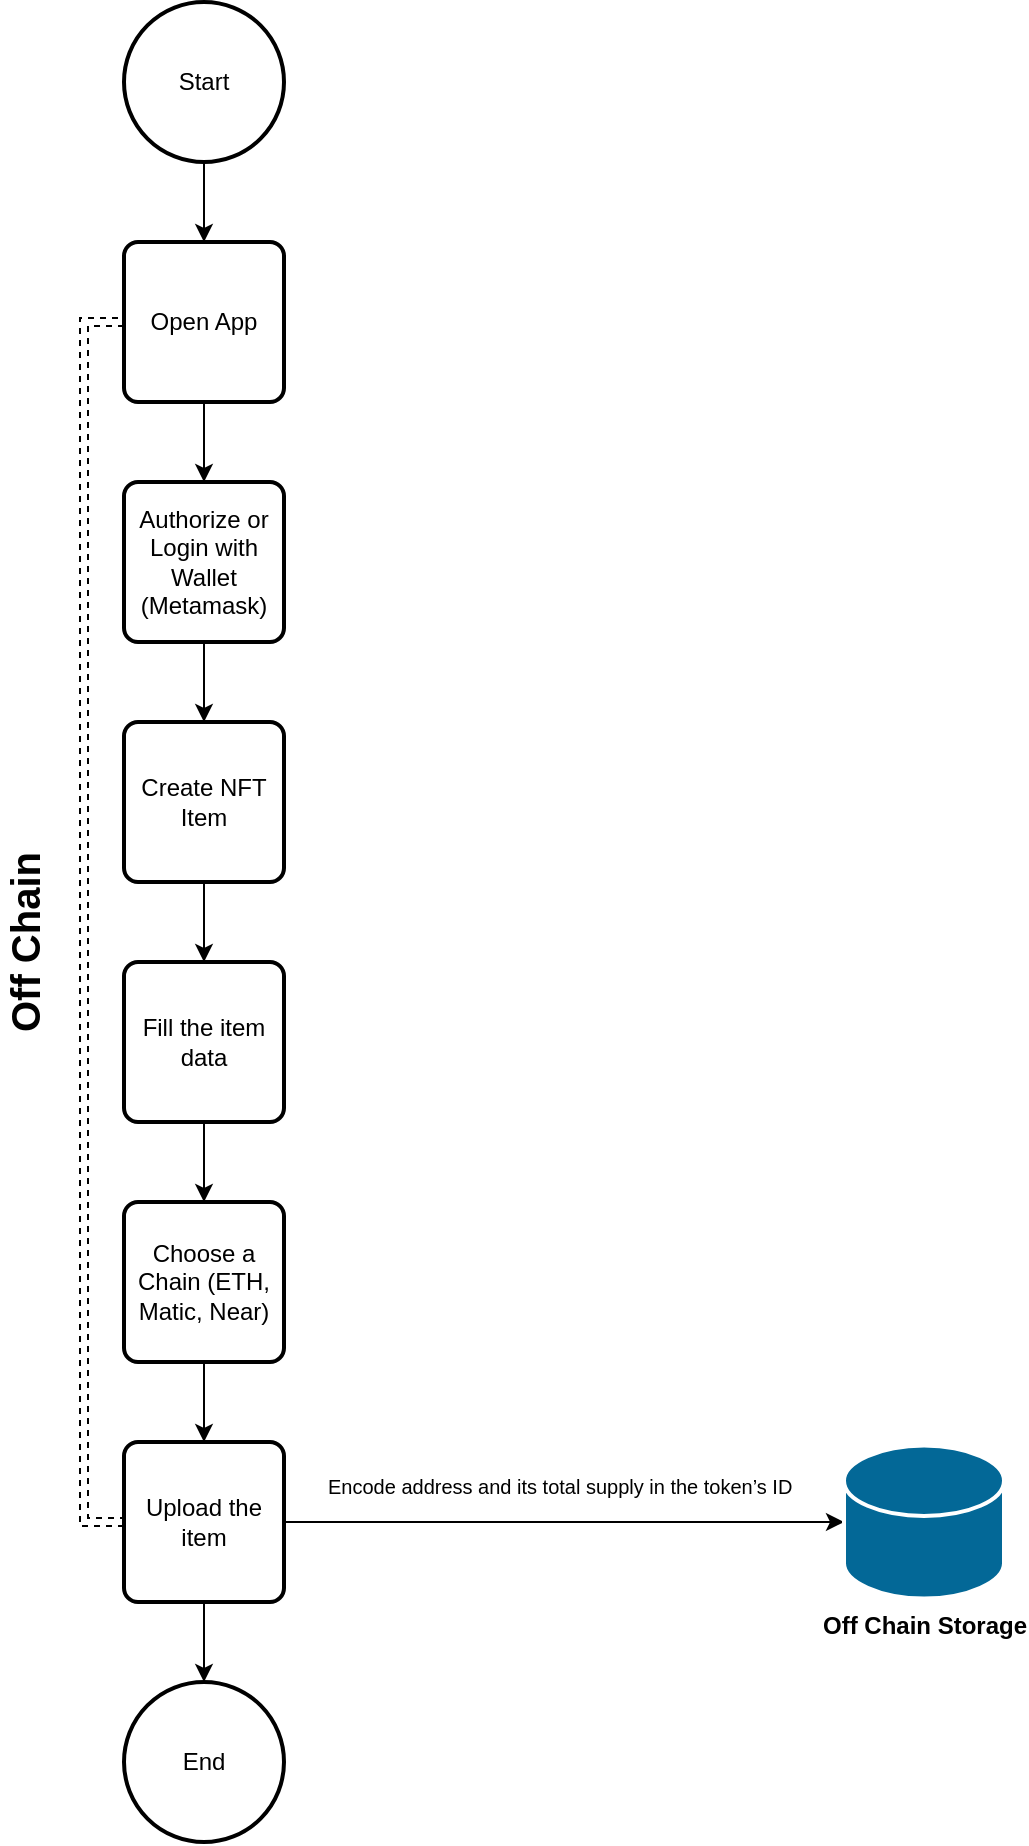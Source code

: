 <mxfile version="20.7.2" type="github">
  <diagram id="_smdcac9_WbYGItgKm7C" name="Page-1">
    <mxGraphModel dx="1035" dy="522" grid="1" gridSize="10" guides="1" tooltips="1" connect="1" arrows="1" fold="1" page="1" pageScale="1" pageWidth="850" pageHeight="1100" math="0" shadow="0">
      <root>
        <mxCell id="0" />
        <mxCell id="1" parent="0" />
        <mxCell id="57TVYrg5U72w9WgtRQjX-16" style="edgeStyle=orthogonalEdgeStyle;rounded=0;orthogonalLoop=1;jettySize=auto;html=1;exitX=0.5;exitY=1;exitDx=0;exitDy=0;exitPerimeter=0;entryX=0.5;entryY=0;entryDx=0;entryDy=0;" edge="1" parent="1" source="57TVYrg5U72w9WgtRQjX-2" target="57TVYrg5U72w9WgtRQjX-6">
          <mxGeometry relative="1" as="geometry" />
        </mxCell>
        <mxCell id="57TVYrg5U72w9WgtRQjX-2" value="Start" style="strokeWidth=2;html=1;shape=mxgraph.flowchart.start_2;whiteSpace=wrap;" vertex="1" parent="1">
          <mxGeometry x="320" y="80" width="80" height="80" as="geometry" />
        </mxCell>
        <mxCell id="57TVYrg5U72w9WgtRQjX-17" style="edgeStyle=orthogonalEdgeStyle;rounded=0;orthogonalLoop=1;jettySize=auto;html=1;exitX=0.5;exitY=1;exitDx=0;exitDy=0;entryX=0.5;entryY=0;entryDx=0;entryDy=0;" edge="1" parent="1" source="57TVYrg5U72w9WgtRQjX-6" target="57TVYrg5U72w9WgtRQjX-8">
          <mxGeometry relative="1" as="geometry" />
        </mxCell>
        <mxCell id="57TVYrg5U72w9WgtRQjX-27" style="edgeStyle=orthogonalEdgeStyle;rounded=0;orthogonalLoop=1;jettySize=auto;html=1;exitX=0;exitY=0.5;exitDx=0;exitDy=0;entryX=0;entryY=0.5;entryDx=0;entryDy=0;shape=link;dashed=1;" edge="1" parent="1" source="57TVYrg5U72w9WgtRQjX-6" target="57TVYrg5U72w9WgtRQjX-14">
          <mxGeometry relative="1" as="geometry" />
        </mxCell>
        <mxCell id="57TVYrg5U72w9WgtRQjX-28" value="Off Chain" style="edgeLabel;html=1;align=center;verticalAlign=middle;resizable=0;points=[];fontStyle=1;fontSize=20;rotation=-90;" vertex="1" connectable="0" parent="57TVYrg5U72w9WgtRQjX-27">
          <mxGeometry x="-0.142" y="-1" relative="1" as="geometry">
            <mxPoint x="-29" y="56" as="offset" />
          </mxGeometry>
        </mxCell>
        <mxCell id="57TVYrg5U72w9WgtRQjX-6" value="Open App" style="rounded=1;whiteSpace=wrap;html=1;absoluteArcSize=1;arcSize=14;strokeWidth=2;" vertex="1" parent="1">
          <mxGeometry x="320" y="200" width="80" height="80" as="geometry" />
        </mxCell>
        <mxCell id="57TVYrg5U72w9WgtRQjX-18" style="edgeStyle=orthogonalEdgeStyle;rounded=0;orthogonalLoop=1;jettySize=auto;html=1;exitX=0.5;exitY=1;exitDx=0;exitDy=0;entryX=0.5;entryY=0;entryDx=0;entryDy=0;" edge="1" parent="1" source="57TVYrg5U72w9WgtRQjX-8" target="57TVYrg5U72w9WgtRQjX-10">
          <mxGeometry relative="1" as="geometry" />
        </mxCell>
        <mxCell id="57TVYrg5U72w9WgtRQjX-8" value="Authorize or Login with Wallet (Metamask)" style="rounded=1;whiteSpace=wrap;html=1;absoluteArcSize=1;arcSize=14;strokeWidth=2;" vertex="1" parent="1">
          <mxGeometry x="320" y="320" width="80" height="80" as="geometry" />
        </mxCell>
        <mxCell id="57TVYrg5U72w9WgtRQjX-19" style="edgeStyle=orthogonalEdgeStyle;rounded=0;orthogonalLoop=1;jettySize=auto;html=1;exitX=0.5;exitY=1;exitDx=0;exitDy=0;entryX=0.5;entryY=0;entryDx=0;entryDy=0;" edge="1" parent="1" source="57TVYrg5U72w9WgtRQjX-10" target="57TVYrg5U72w9WgtRQjX-12">
          <mxGeometry relative="1" as="geometry" />
        </mxCell>
        <mxCell id="57TVYrg5U72w9WgtRQjX-10" value="Create NFT Item" style="rounded=1;whiteSpace=wrap;html=1;absoluteArcSize=1;arcSize=14;strokeWidth=2;" vertex="1" parent="1">
          <mxGeometry x="320" y="440" width="80" height="80" as="geometry" />
        </mxCell>
        <mxCell id="57TVYrg5U72w9WgtRQjX-21" style="edgeStyle=orthogonalEdgeStyle;rounded=0;orthogonalLoop=1;jettySize=auto;html=1;exitX=0.5;exitY=1;exitDx=0;exitDy=0;entryX=0.5;entryY=0;entryDx=0;entryDy=0;entryPerimeter=0;" edge="1" parent="1" source="57TVYrg5U72w9WgtRQjX-12">
          <mxGeometry relative="1" as="geometry">
            <mxPoint x="360" y="680" as="targetPoint" />
          </mxGeometry>
        </mxCell>
        <mxCell id="57TVYrg5U72w9WgtRQjX-12" value="Fill the item data" style="rounded=1;whiteSpace=wrap;html=1;absoluteArcSize=1;arcSize=14;strokeWidth=2;" vertex="1" parent="1">
          <mxGeometry x="320" y="560" width="80" height="80" as="geometry" />
        </mxCell>
        <mxCell id="57TVYrg5U72w9WgtRQjX-24" style="edgeStyle=orthogonalEdgeStyle;rounded=0;orthogonalLoop=1;jettySize=auto;html=1;exitX=1;exitY=0.5;exitDx=0;exitDy=0;entryX=0;entryY=0.5;entryDx=0;entryDy=0;entryPerimeter=0;" edge="1" parent="1" source="57TVYrg5U72w9WgtRQjX-14" target="57TVYrg5U72w9WgtRQjX-15">
          <mxGeometry relative="1" as="geometry" />
        </mxCell>
        <mxCell id="57TVYrg5U72w9WgtRQjX-26" style="edgeStyle=orthogonalEdgeStyle;rounded=0;orthogonalLoop=1;jettySize=auto;html=1;exitX=0.5;exitY=1;exitDx=0;exitDy=0;entryX=0.5;entryY=0;entryDx=0;entryDy=0;entryPerimeter=0;" edge="1" parent="1" source="57TVYrg5U72w9WgtRQjX-14" target="57TVYrg5U72w9WgtRQjX-25">
          <mxGeometry relative="1" as="geometry" />
        </mxCell>
        <mxCell id="57TVYrg5U72w9WgtRQjX-14" value="Upload the item" style="rounded=1;whiteSpace=wrap;html=1;absoluteArcSize=1;arcSize=14;strokeWidth=2;" vertex="1" parent="1">
          <mxGeometry x="320" y="800" width="80" height="80" as="geometry" />
        </mxCell>
        <mxCell id="57TVYrg5U72w9WgtRQjX-15" value="&lt;b&gt;Off Chain Storage&lt;/b&gt;" style="shape=mxgraph.cisco.storage.relational_database;sketch=0;html=1;pointerEvents=1;dashed=0;fillColor=#036897;strokeColor=#ffffff;strokeWidth=2;verticalLabelPosition=bottom;verticalAlign=top;align=center;outlineConnect=0;" vertex="1" parent="1">
          <mxGeometry x="680" y="801.75" width="80" height="76.5" as="geometry" />
        </mxCell>
        <mxCell id="57TVYrg5U72w9WgtRQjX-23" style="edgeStyle=orthogonalEdgeStyle;rounded=0;orthogonalLoop=1;jettySize=auto;html=1;exitX=0.5;exitY=1;exitDx=0;exitDy=0;entryX=0.5;entryY=0;entryDx=0;entryDy=0;" edge="1" parent="1" source="57TVYrg5U72w9WgtRQjX-22" target="57TVYrg5U72w9WgtRQjX-14">
          <mxGeometry relative="1" as="geometry" />
        </mxCell>
        <mxCell id="57TVYrg5U72w9WgtRQjX-22" value="Choose a Chain (ETH, Matic, Near)" style="rounded=1;whiteSpace=wrap;html=1;absoluteArcSize=1;arcSize=14;strokeWidth=2;" vertex="1" parent="1">
          <mxGeometry x="320" y="680" width="80" height="80" as="geometry" />
        </mxCell>
        <mxCell id="57TVYrg5U72w9WgtRQjX-25" value="End" style="strokeWidth=2;html=1;shape=mxgraph.flowchart.start_2;whiteSpace=wrap;" vertex="1" parent="1">
          <mxGeometry x="320" y="920" width="80" height="80" as="geometry" />
        </mxCell>
        <mxCell id="57TVYrg5U72w9WgtRQjX-30" value="&lt;font style=&quot;font-size: 10px;&quot;&gt;Encode address and its total supply in the token’s ID&lt;/font&gt;" style="text;whiteSpace=wrap;html=1;fontSize=20;" vertex="1" parent="1">
          <mxGeometry x="420" y="800" width="244" height="40" as="geometry" />
        </mxCell>
      </root>
    </mxGraphModel>
  </diagram>
</mxfile>
